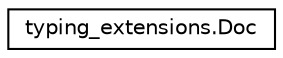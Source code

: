 digraph "Graphical Class Hierarchy"
{
 // LATEX_PDF_SIZE
  edge [fontname="Helvetica",fontsize="10",labelfontname="Helvetica",labelfontsize="10"];
  node [fontname="Helvetica",fontsize="10",shape=record];
  rankdir="LR";
  Node0 [label="typing_extensions.Doc",height=0.2,width=0.4,color="black", fillcolor="white", style="filled",URL="$classtyping__extensions_1_1Doc.html",tooltip=" "];
}
